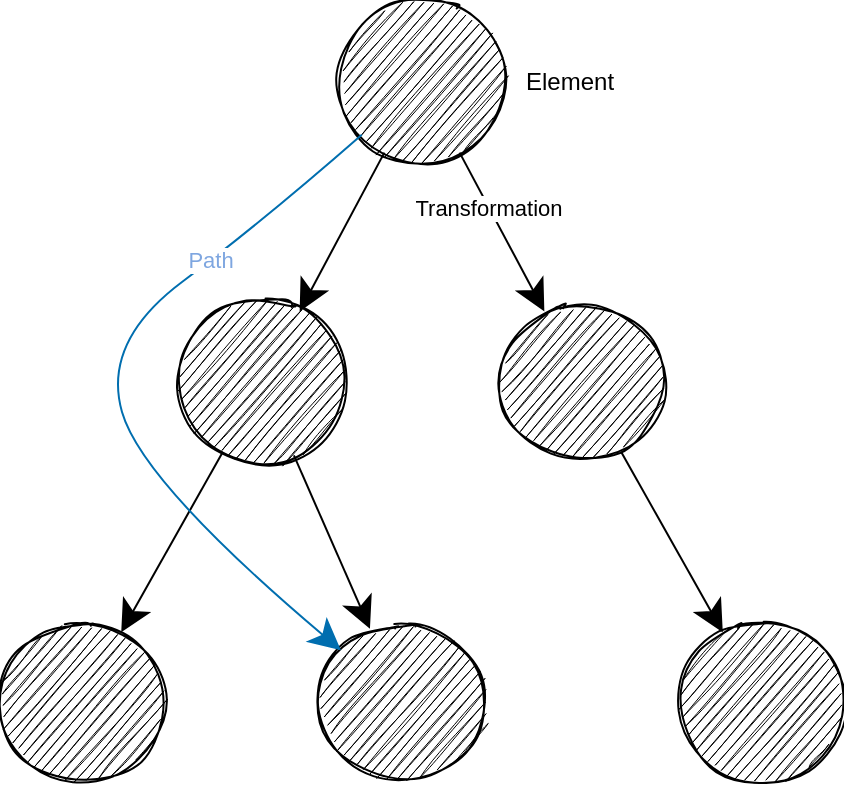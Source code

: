 <mxfile version="16.0.0" type="device"><diagram id="o3oswVpyJflcgXc6MBKM" name="Page-1"><mxGraphModel dx="813" dy="497" grid="1" gridSize="10" guides="1" tooltips="1" connect="1" arrows="1" fold="1" page="1" pageScale="1" pageWidth="520" pageHeight="880" background="#ffffff" math="0" shadow="0"><root><mxCell id="0"/><mxCell id="1" parent="0"/><mxCell id="dkeOBvIxMTsIceEuzjnh-16" value="" style="ellipse;whiteSpace=wrap;html=1;aspect=fixed;sketch=1;labelBorderColor=none;fillColor=#000000;fontColor=#000000;strokeColor=#000000;labelBackgroundColor=#FFFFFF;" vertex="1" parent="1"><mxGeometry x="220" y="40" width="80" height="80" as="geometry"/></mxCell><mxCell id="dkeOBvIxMTsIceEuzjnh-17" value="" style="ellipse;whiteSpace=wrap;html=1;aspect=fixed;sketch=1;labelBorderColor=none;fillColor=#000000;fontColor=#000000;strokeColor=#000000;labelBackgroundColor=#FFFFFF;" vertex="1" parent="1"><mxGeometry x="140" y="190" width="80" height="80" as="geometry"/></mxCell><mxCell id="dkeOBvIxMTsIceEuzjnh-19" value="" style="ellipse;whiteSpace=wrap;html=1;aspect=fixed;sketch=1;labelBorderColor=none;fillColor=#000000;fontColor=#000000;strokeColor=#000000;labelBackgroundColor=#FFFFFF;" vertex="1" parent="1"><mxGeometry x="300" y="190" width="80" height="80" as="geometry"/></mxCell><mxCell id="dkeOBvIxMTsIceEuzjnh-20" value="" style="endArrow=classic;html=1;rounded=1;sketch=0;fontColor=#000000;curved=0;endSize=13;strokeColor=#000000;" edge="1" parent="1" source="dkeOBvIxMTsIceEuzjnh-16" target="dkeOBvIxMTsIceEuzjnh-17"><mxGeometry width="50" height="50" relative="1" as="geometry"><mxPoint x="210" y="190" as="sourcePoint"/><mxPoint x="260" y="140" as="targetPoint"/></mxGeometry></mxCell><mxCell id="dkeOBvIxMTsIceEuzjnh-21" value="" style="endArrow=classic;html=1;rounded=1;sketch=0;fontColor=#000000;endSize=13;strokeColor=#000000;curved=0;" edge="1" parent="1" source="dkeOBvIxMTsIceEuzjnh-16" target="dkeOBvIxMTsIceEuzjnh-19"><mxGeometry width="50" height="50" relative="1" as="geometry"><mxPoint x="210" y="190" as="sourcePoint"/><mxPoint x="260" y="140" as="targetPoint"/></mxGeometry></mxCell><mxCell id="dkeOBvIxMTsIceEuzjnh-33" value="Transformation" style="edgeLabel;html=1;align=center;verticalAlign=middle;resizable=0;points=[];fontColor=#000000;labelBackgroundColor=#FFFFFF;" vertex="1" connectable="0" parent="dkeOBvIxMTsIceEuzjnh-21"><mxGeometry x="-0.311" y="-1" relative="1" as="geometry"><mxPoint as="offset"/></mxGeometry></mxCell><mxCell id="dkeOBvIxMTsIceEuzjnh-23" value="" style="ellipse;whiteSpace=wrap;html=1;aspect=fixed;sketch=1;labelBorderColor=none;fillColor=#000000;fontColor=#000000;strokeColor=#000000;labelBackgroundColor=#FFFFFF;" vertex="1" parent="1"><mxGeometry x="210" y="350" width="80" height="80" as="geometry"/></mxCell><mxCell id="dkeOBvIxMTsIceEuzjnh-24" value="" style="ellipse;whiteSpace=wrap;html=1;aspect=fixed;sketch=1;labelBorderColor=none;fillColor=#000000;fontColor=#000000;strokeColor=#000000;labelBackgroundColor=#FFFFFF;" vertex="1" parent="1"><mxGeometry x="50" y="350" width="80" height="80" as="geometry"/></mxCell><mxCell id="dkeOBvIxMTsIceEuzjnh-25" value="" style="endArrow=classic;html=1;rounded=1;sketch=0;fontColor=#000000;endSize=13;strokeColor=#000000;curved=0;" edge="1" parent="1" source="dkeOBvIxMTsIceEuzjnh-17" target="dkeOBvIxMTsIceEuzjnh-24"><mxGeometry width="50" height="50" relative="1" as="geometry"><mxPoint x="120" y="350" as="sourcePoint"/><mxPoint x="170" y="300" as="targetPoint"/></mxGeometry></mxCell><mxCell id="dkeOBvIxMTsIceEuzjnh-26" value="" style="endArrow=classic;html=1;rounded=1;sketch=0;fontColor=#000000;endSize=13;strokeColor=#000000;curved=0;" edge="1" parent="1" source="dkeOBvIxMTsIceEuzjnh-17" target="dkeOBvIxMTsIceEuzjnh-23"><mxGeometry width="50" height="50" relative="1" as="geometry"><mxPoint x="190" y="350" as="sourcePoint"/><mxPoint x="240" y="300" as="targetPoint"/></mxGeometry></mxCell><mxCell id="dkeOBvIxMTsIceEuzjnh-27" value="" style="ellipse;whiteSpace=wrap;html=1;aspect=fixed;sketch=1;labelBorderColor=none;fillColor=#000000;fontColor=#000000;strokeColor=#000000;labelBackgroundColor=#FFFFFF;" vertex="1" parent="1"><mxGeometry x="390" y="350" width="80" height="80" as="geometry"/></mxCell><mxCell id="dkeOBvIxMTsIceEuzjnh-29" value="" style="endArrow=classic;html=1;rounded=1;sketch=0;fontColor=#000000;endSize=13;strokeColor=#000000;curved=0;" edge="1" parent="1" source="dkeOBvIxMTsIceEuzjnh-19" target="dkeOBvIxMTsIceEuzjnh-27"><mxGeometry width="50" height="50" relative="1" as="geometry"><mxPoint x="310" y="350" as="sourcePoint"/><mxPoint x="360" y="300" as="targetPoint"/></mxGeometry></mxCell><mxCell id="dkeOBvIxMTsIceEuzjnh-30" value="" style="curved=1;endArrow=classic;html=1;rounded=1;sketch=0;fontColor=#000000;endSize=13;strokeColor=#006EAF;fillColor=#1ba1e2;" edge="1" parent="1" source="dkeOBvIxMTsIceEuzjnh-16" target="dkeOBvIxMTsIceEuzjnh-23"><mxGeometry width="50" height="50" relative="1" as="geometry"><mxPoint x="90" y="130" as="sourcePoint"/><mxPoint x="140" y="80" as="targetPoint"/><Array as="points"><mxPoint x="180" y="150"/><mxPoint x="100" y="210"/><mxPoint x="120" y="280"/></Array></mxGeometry></mxCell><mxCell id="dkeOBvIxMTsIceEuzjnh-31" value="Path" style="edgeLabel;html=1;align=center;verticalAlign=middle;resizable=0;points=[];fontColor=#7EA6E0;labelBackgroundColor=#FFFFFF;" vertex="1" connectable="0" parent="dkeOBvIxMTsIceEuzjnh-30"><mxGeometry x="-0.466" y="-1" relative="1" as="geometry"><mxPoint as="offset"/></mxGeometry></mxCell><mxCell id="dkeOBvIxMTsIceEuzjnh-32" value="&lt;font color=&quot;#000000&quot;&gt;Element&lt;/font&gt;" style="text;html=1;strokeColor=none;fillColor=none;align=left;verticalAlign=middle;whiteSpace=wrap;rounded=0;labelBackgroundColor=#FFFFFF;sketch=0;fontColor=#7EA6E0;" vertex="1" parent="1"><mxGeometry x="310" y="65" width="60" height="30" as="geometry"/></mxCell></root></mxGraphModel></diagram></mxfile>